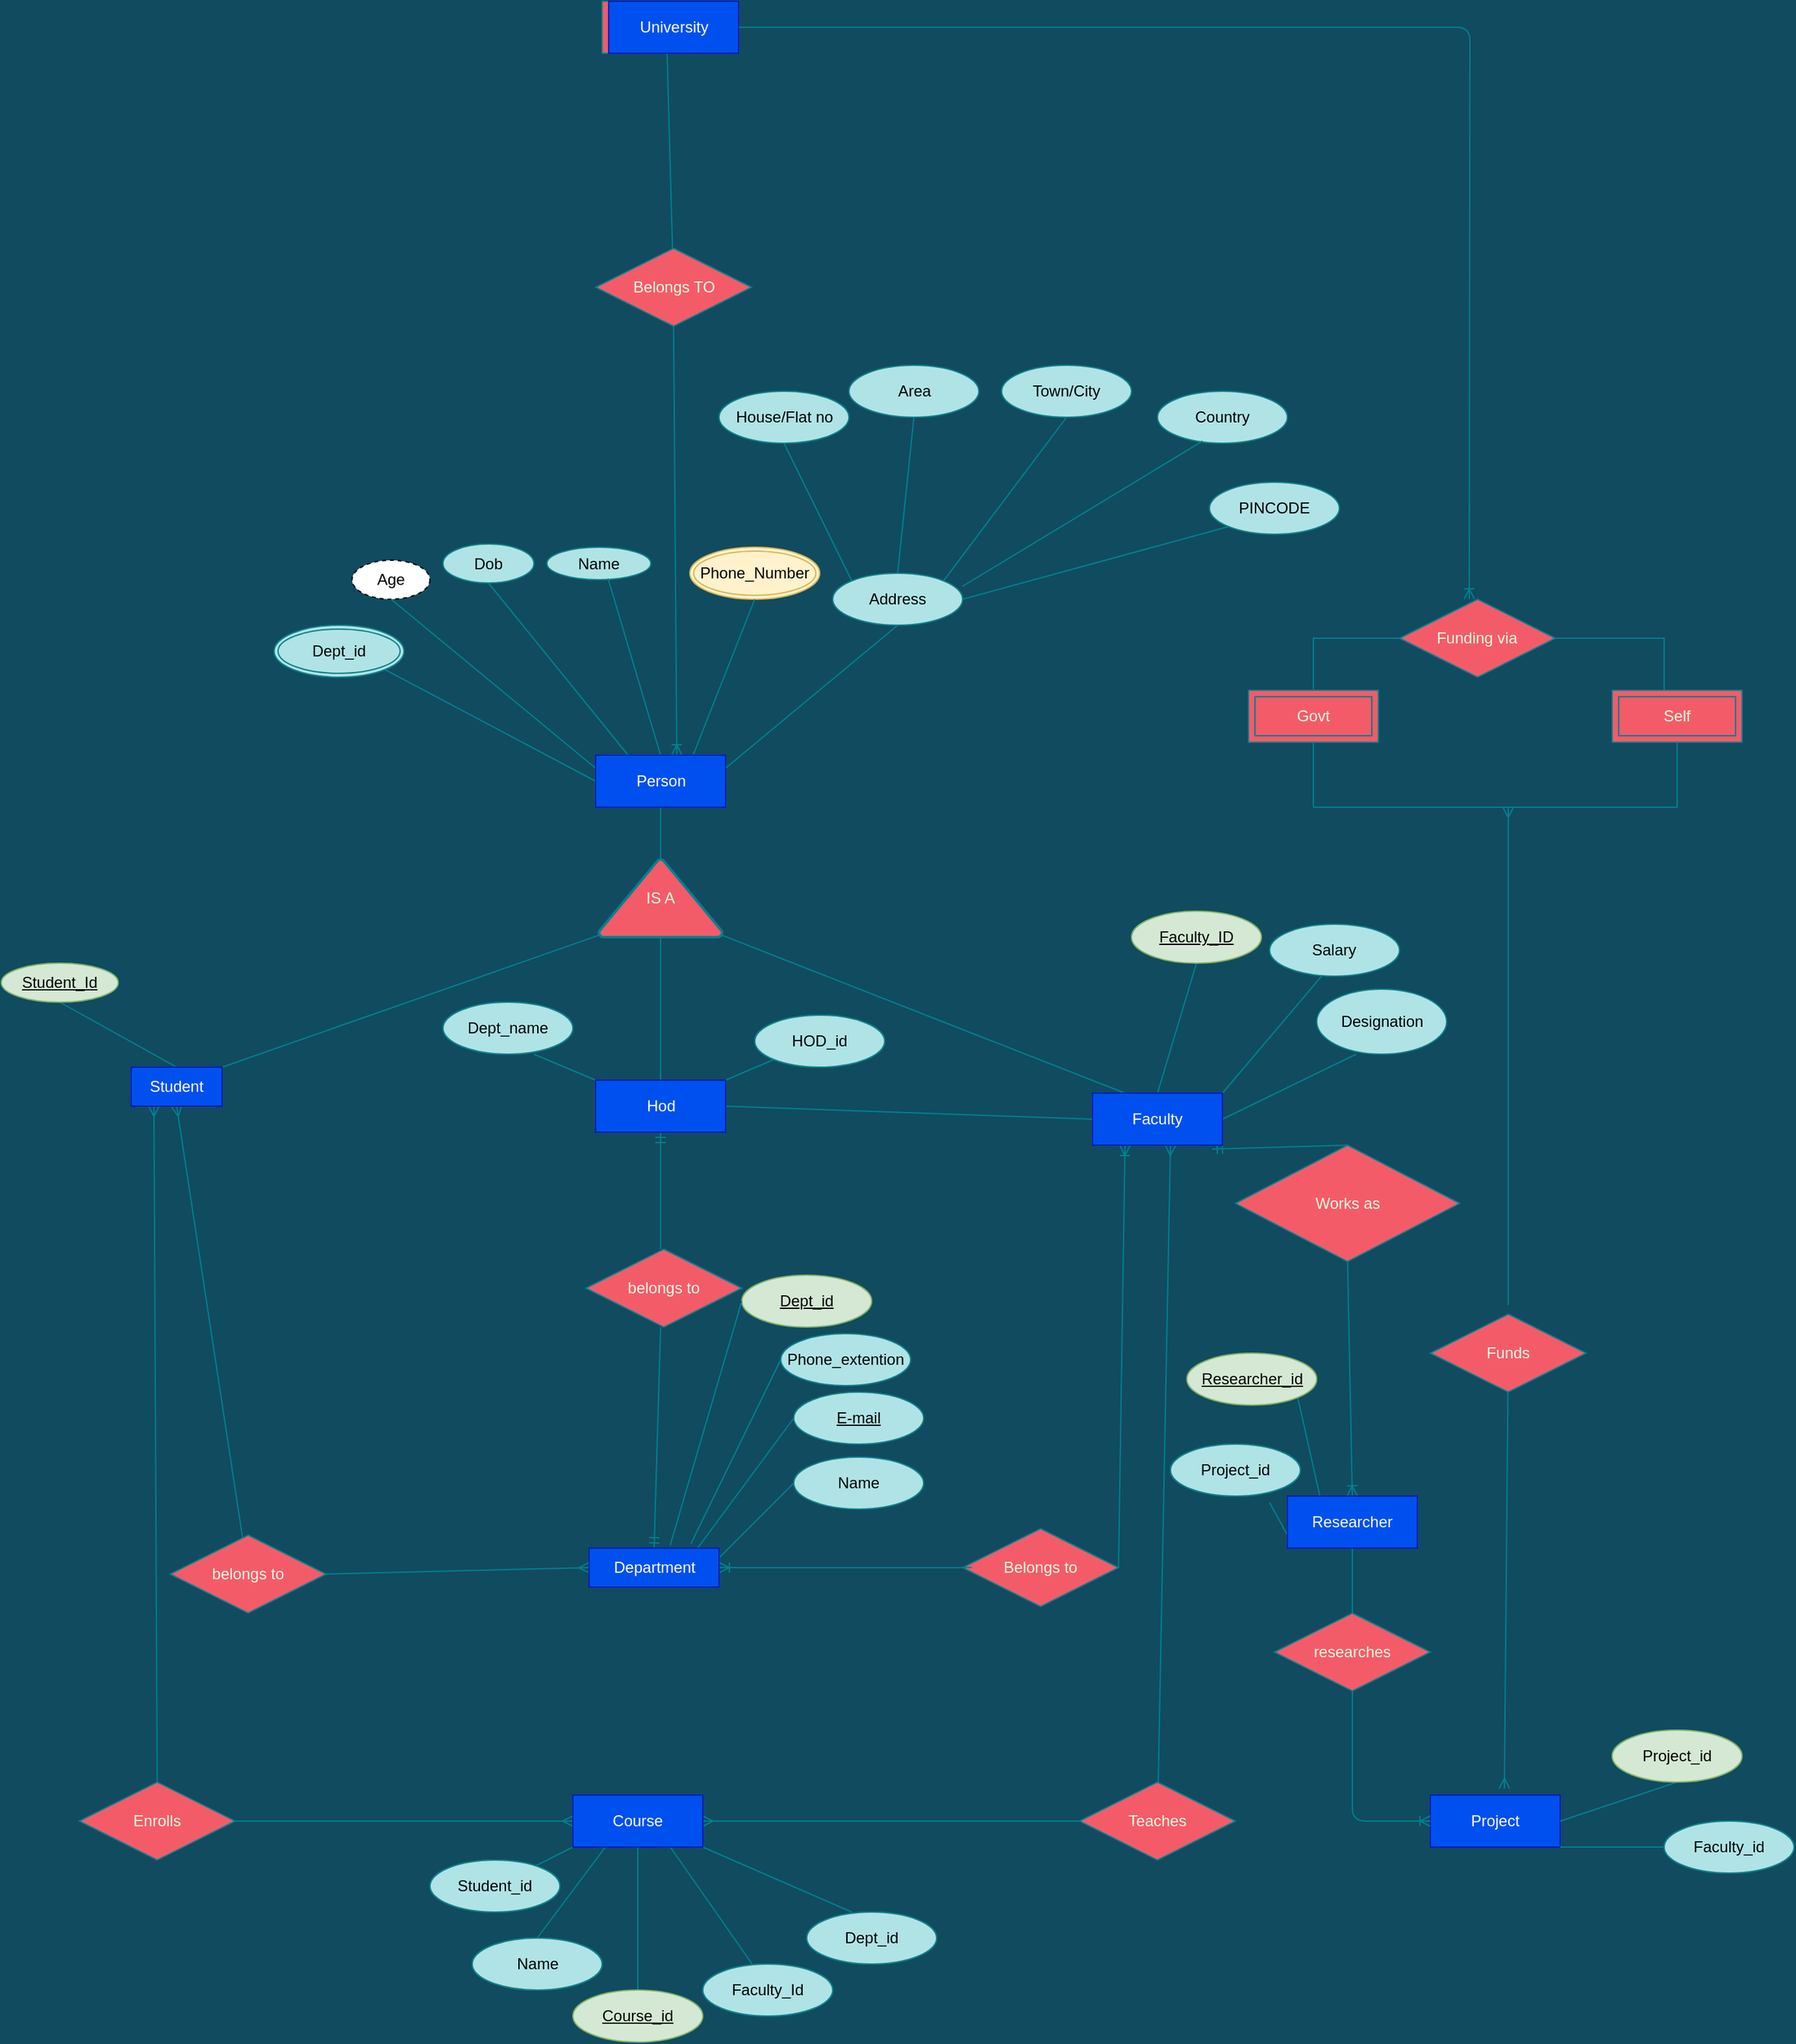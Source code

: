 <mxfile version="14.7.4" type="github">
  <diagram id="n1AsMM7LYAOZZ_o2ZsNr" name="Page-1">
    <mxGraphModel dx="2475" dy="2035" grid="1" gridSize="10" guides="1" tooltips="1" connect="1" arrows="1" fold="1" page="1" pageScale="1" pageWidth="850" pageHeight="1100" background="#114B5F" math="0" shadow="0">
      <root>
        <mxCell id="0" />
        <mxCell id="1" parent="0" />
        <mxCell id="XVhgLxHKAAm95sH4rUj--2" value="Department" style="whiteSpace=wrap;html=1;align=center;fillColor=#F45B69;strokeColor=#028090;fontColor=#E4FDE1;" parent="1" vertex="1">
          <mxGeometry x="82.5" y="800" width="100" height="30" as="geometry" />
        </mxCell>
        <mxCell id="XVhgLxHKAAm95sH4rUj--5" value="Phone_extention" style="ellipse;whiteSpace=wrap;html=1;align=center;fillColor=#b0e3e6;strokeColor=#0e8088;" parent="1" vertex="1">
          <mxGeometry x="230" y="635" width="100" height="40" as="geometry" />
        </mxCell>
        <mxCell id="XVhgLxHKAAm95sH4rUj--6" value="E-mail" style="ellipse;whiteSpace=wrap;html=1;align=center;fontStyle=4;fillColor=#b0e3e6;strokeColor=#0e8088;" parent="1" vertex="1">
          <mxGeometry x="240" y="680" width="100" height="40" as="geometry" />
        </mxCell>
        <mxCell id="XVhgLxHKAAm95sH4rUj--7" value="Dept_id" style="ellipse;whiteSpace=wrap;html=1;align=center;fontStyle=4;fillColor=#d5e8d4;strokeColor=#82b366;" parent="1" vertex="1">
          <mxGeometry x="200" y="590" width="100" height="40" as="geometry" />
        </mxCell>
        <mxCell id="XVhgLxHKAAm95sH4rUj--8" value="Name" style="ellipse;whiteSpace=wrap;html=1;align=center;fillColor=#b0e3e6;strokeColor=#0e8088;" parent="1" vertex="1">
          <mxGeometry x="240" y="730" width="100" height="40" as="geometry" />
        </mxCell>
        <mxCell id="XVhgLxHKAAm95sH4rUj--9" value="" style="endArrow=none;html=1;rounded=0;exitX=0;exitY=0.5;exitDx=0;exitDy=0;entryX=0.624;entryY=-0.076;entryDx=0;entryDy=0;entryPerimeter=0;labelBackgroundColor=#114B5F;strokeColor=#028090;fontColor=#E4FDE1;" parent="1" source="XVhgLxHKAAm95sH4rUj--7" target="XVhgLxHKAAm95sH4rUj--2" edge="1">
          <mxGeometry relative="1" as="geometry">
            <mxPoint y="820" as="sourcePoint" />
            <mxPoint x="160" y="820" as="targetPoint" />
          </mxGeometry>
        </mxCell>
        <mxCell id="XVhgLxHKAAm95sH4rUj--10" value="" style="endArrow=none;html=1;rounded=0;exitX=0;exitY=0.5;exitDx=0;exitDy=0;entryX=0.784;entryY=-0.114;entryDx=0;entryDy=0;entryPerimeter=0;labelBackgroundColor=#114B5F;strokeColor=#028090;fontColor=#E4FDE1;" parent="1" source="XVhgLxHKAAm95sH4rUj--5" target="XVhgLxHKAAm95sH4rUj--2" edge="1">
          <mxGeometry relative="1" as="geometry">
            <mxPoint y="820" as="sourcePoint" />
            <mxPoint x="160" y="820" as="targetPoint" />
          </mxGeometry>
        </mxCell>
        <mxCell id="XVhgLxHKAAm95sH4rUj--11" value="" style="endArrow=none;html=1;rounded=0;exitX=0;exitY=0.5;exitDx=0;exitDy=0;entryX=0.835;entryY=0;entryDx=0;entryDy=0;entryPerimeter=0;labelBackgroundColor=#114B5F;strokeColor=#028090;fontColor=#E4FDE1;" parent="1" source="XVhgLxHKAAm95sH4rUj--6" edge="1" target="XVhgLxHKAAm95sH4rUj--2">
          <mxGeometry relative="1" as="geometry">
            <mxPoint y="820" as="sourcePoint" />
            <mxPoint x="170" y="800" as="targetPoint" />
          </mxGeometry>
        </mxCell>
        <mxCell id="XVhgLxHKAAm95sH4rUj--12" value="" style="endArrow=none;html=1;rounded=0;entryX=1;entryY=0.25;entryDx=0;entryDy=0;exitX=0;exitY=0.5;exitDx=0;exitDy=0;labelBackgroundColor=#114B5F;strokeColor=#028090;fontColor=#E4FDE1;" parent="1" source="XVhgLxHKAAm95sH4rUj--8" target="XVhgLxHKAAm95sH4rUj--2" edge="1">
          <mxGeometry relative="1" as="geometry">
            <mxPoint x="240" y="937" as="sourcePoint" />
            <mxPoint x="160" y="820" as="targetPoint" />
          </mxGeometry>
        </mxCell>
        <mxCell id="YzfqNWmgRF7ctj8jLX6g-136" style="edgeStyle=none;rounded=0;orthogonalLoop=1;jettySize=auto;html=1;exitX=0.25;exitY=1;exitDx=0;exitDy=0;labelBackgroundColor=#114B5F;strokeColor=#028090;fontColor=#E4FDE1;" edge="1" parent="1" source="XVhgLxHKAAm95sH4rUj--13">
          <mxGeometry relative="1" as="geometry">
            <mxPoint x="-252" y="460" as="targetPoint" />
          </mxGeometry>
        </mxCell>
        <mxCell id="XVhgLxHKAAm95sH4rUj--13" value="Student" style="whiteSpace=wrap;html=1;align=center;fillColor=#F45B69;strokeColor=#028090;fontColor=#E4FDE1;" parent="1" vertex="1">
          <mxGeometry x="-270" y="430" width="70" height="30" as="geometry" />
        </mxCell>
        <mxCell id="XVhgLxHKAAm95sH4rUj--16" value="Faculty" style="whiteSpace=wrap;html=1;align=center;fillColor=#F45B69;strokeColor=#028090;fontColor=#E4FDE1;" parent="1" vertex="1">
          <mxGeometry x="470" y="450" width="100" height="40" as="geometry" />
        </mxCell>
        <mxCell id="XVhgLxHKAAm95sH4rUj--19" value="Student_Id" style="ellipse;whiteSpace=wrap;html=1;align=center;fontStyle=4;fillColor=#F45B69;strokeColor=#028090;fontColor=#E4FDE1;" parent="1" vertex="1">
          <mxGeometry x="-370" y="350" width="90" height="30" as="geometry" />
        </mxCell>
        <mxCell id="XVhgLxHKAAm95sH4rUj--20" value="" style="endArrow=none;html=1;rounded=0;exitX=0.5;exitY=1;exitDx=0;exitDy=0;entryX=0.5;entryY=0;entryDx=0;entryDy=0;labelBackgroundColor=#114B5F;strokeColor=#028090;fontColor=#E4FDE1;" parent="1" source="XVhgLxHKAAm95sH4rUj--19" target="XVhgLxHKAAm95sH4rUj--13" edge="1">
          <mxGeometry relative="1" as="geometry">
            <mxPoint x="-225" y="390" as="sourcePoint" />
            <mxPoint x="190" y="470" as="targetPoint" />
          </mxGeometry>
        </mxCell>
        <mxCell id="XVhgLxHKAAm95sH4rUj--24" value="Dob" style="ellipse;whiteSpace=wrap;html=1;align=center;fillColor=#b0e3e6;strokeColor=#0e8088;" parent="1" vertex="1">
          <mxGeometry x="-30" y="27.5" width="70" height="30" as="geometry" />
        </mxCell>
        <mxCell id="XVhgLxHKAAm95sH4rUj--26" value="Age" style="ellipse;whiteSpace=wrap;html=1;align=center;dashed=1;" parent="1" vertex="1">
          <mxGeometry x="-100" y="40" width="60" height="30" as="geometry" />
        </mxCell>
        <mxCell id="XVhgLxHKAAm95sH4rUj--30" value="Phone_Number" style="ellipse;shape=doubleEllipse;margin=3;whiteSpace=wrap;html=1;align=center;fillColor=#fff2cc;strokeColor=#d6b656;" parent="1" vertex="1">
          <mxGeometry x="160" y="30" width="100" height="40" as="geometry" />
        </mxCell>
        <mxCell id="XVhgLxHKAAm95sH4rUj--31" value="" style="endArrow=none;html=1;rounded=0;exitX=0.5;exitY=1;exitDx=0;exitDy=0;entryX=0.75;entryY=0;entryDx=0;entryDy=0;labelBackgroundColor=#114B5F;strokeColor=#028090;fontColor=#E4FDE1;" parent="1" source="XVhgLxHKAAm95sH4rUj--30" target="YzfqNWmgRF7ctj8jLX6g-15" edge="1">
          <mxGeometry relative="1" as="geometry">
            <mxPoint x="70" y="220" as="sourcePoint" />
            <mxPoint x="170" y="170" as="targetPoint" />
          </mxGeometry>
        </mxCell>
        <mxCell id="YzfqNWmgRF7ctj8jLX6g-3" value="IS A" style="strokeWidth=2;html=1;shape=mxgraph.flowchart.extract_or_measurement;whiteSpace=wrap;fillColor=#F45B69;strokeColor=#028090;fontColor=#E4FDE1;" vertex="1" parent="1">
          <mxGeometry x="90" y="270" width="95" height="60" as="geometry" />
        </mxCell>
        <mxCell id="YzfqNWmgRF7ctj8jLX6g-4" value="Hod" style="whiteSpace=wrap;html=1;align=center;fillColor=#F45B69;strokeColor=#028090;fontColor=#E4FDE1;" vertex="1" parent="1">
          <mxGeometry x="87.5" y="440" width="100" height="40" as="geometry" />
        </mxCell>
        <mxCell id="YzfqNWmgRF7ctj8jLX6g-5" value="" style="endArrow=none;html=1;rounded=0;exitX=0;exitY=0.5;exitDx=0;exitDy=0;entryX=1;entryY=0.5;entryDx=0;entryDy=0;labelBackgroundColor=#114B5F;strokeColor=#028090;fontColor=#E4FDE1;" edge="1" parent="1" source="XVhgLxHKAAm95sH4rUj--16" target="YzfqNWmgRF7ctj8jLX6g-4">
          <mxGeometry relative="1" as="geometry">
            <mxPoint x="500" y="500" as="sourcePoint" />
            <mxPoint x="150" y="650" as="targetPoint" />
          </mxGeometry>
        </mxCell>
        <mxCell id="YzfqNWmgRF7ctj8jLX6g-6" value="" style="endArrow=none;html=1;rounded=0;exitX=1;exitY=0;exitDx=0;exitDy=0;entryX=0.01;entryY=0.97;entryDx=0;entryDy=0;entryPerimeter=0;labelBackgroundColor=#114B5F;strokeColor=#028090;fontColor=#E4FDE1;" edge="1" parent="1" source="XVhgLxHKAAm95sH4rUj--13" target="YzfqNWmgRF7ctj8jLX6g-3">
          <mxGeometry relative="1" as="geometry">
            <mxPoint x="-10" y="450" as="sourcePoint" />
            <mxPoint x="150" y="450" as="targetPoint" />
          </mxGeometry>
        </mxCell>
        <mxCell id="YzfqNWmgRF7ctj8jLX6g-7" value="" style="endArrow=none;html=1;rounded=0;exitX=0.99;exitY=0.97;exitDx=0;exitDy=0;exitPerimeter=0;entryX=0.25;entryY=0;entryDx=0;entryDy=0;labelBackgroundColor=#114B5F;strokeColor=#028090;fontColor=#E4FDE1;" edge="1" parent="1" source="YzfqNWmgRF7ctj8jLX6g-3" target="XVhgLxHKAAm95sH4rUj--16">
          <mxGeometry relative="1" as="geometry">
            <mxPoint x="-10" y="410" as="sourcePoint" />
            <mxPoint x="510" y="438" as="targetPoint" />
          </mxGeometry>
        </mxCell>
        <mxCell id="YzfqNWmgRF7ctj8jLX6g-8" value="Name" style="ellipse;whiteSpace=wrap;html=1;align=center;fillColor=#b0e3e6;strokeColor=#0e8088;" vertex="1" parent="1">
          <mxGeometry x="50" y="30" width="80" height="25" as="geometry" />
        </mxCell>
        <mxCell id="YzfqNWmgRF7ctj8jLX6g-9" value="" style="endArrow=none;html=1;rounded=0;exitX=0.588;exitY=0.96;exitDx=0;exitDy=0;exitPerimeter=0;entryX=0.5;entryY=0;entryDx=0;entryDy=0;labelBackgroundColor=#114B5F;strokeColor=#028090;fontColor=#E4FDE1;" edge="1" parent="1" source="YzfqNWmgRF7ctj8jLX6g-8" target="YzfqNWmgRF7ctj8jLX6g-15">
          <mxGeometry relative="1" as="geometry">
            <mxPoint x="-10" y="410" as="sourcePoint" />
            <mxPoint x="130" y="180" as="targetPoint" />
          </mxGeometry>
        </mxCell>
        <mxCell id="YzfqNWmgRF7ctj8jLX6g-10" value="" style="endArrow=none;html=1;rounded=0;exitX=0.5;exitY=1;exitDx=0;exitDy=0;entryX=0.25;entryY=0;entryDx=0;entryDy=0;labelBackgroundColor=#114B5F;strokeColor=#028090;fontColor=#E4FDE1;" edge="1" parent="1" source="XVhgLxHKAAm95sH4rUj--24" target="YzfqNWmgRF7ctj8jLX6g-15">
          <mxGeometry relative="1" as="geometry">
            <mxPoint x="-10" y="410" as="sourcePoint" />
            <mxPoint x="100" y="180" as="targetPoint" />
          </mxGeometry>
        </mxCell>
        <mxCell id="YzfqNWmgRF7ctj8jLX6g-11" value="" style="endArrow=none;html=1;rounded=0;exitX=0.5;exitY=1;exitDx=0;exitDy=0;entryX=0;entryY=0.25;entryDx=0;entryDy=0;labelBackgroundColor=#114B5F;strokeColor=#028090;fontColor=#E4FDE1;" edge="1" parent="1" source="XVhgLxHKAAm95sH4rUj--26" target="YzfqNWmgRF7ctj8jLX6g-15">
          <mxGeometry relative="1" as="geometry">
            <mxPoint x="-10" y="410" as="sourcePoint" />
            <mxPoint x="80" y="200" as="targetPoint" />
          </mxGeometry>
        </mxCell>
        <mxCell id="YzfqNWmgRF7ctj8jLX6g-13" value="Address" style="ellipse;whiteSpace=wrap;html=1;align=center;fillColor=#b0e3e6;strokeColor=#0e8088;" vertex="1" parent="1">
          <mxGeometry x="270" y="50" width="100" height="40" as="geometry" />
        </mxCell>
        <mxCell id="YzfqNWmgRF7ctj8jLX6g-14" value="" style="endArrow=none;html=1;rounded=0;entryX=0.5;entryY=1;entryDx=0;entryDy=0;exitX=1;exitY=0.25;exitDx=0;exitDy=0;labelBackgroundColor=#114B5F;strokeColor=#028090;fontColor=#E4FDE1;" edge="1" parent="1" source="YzfqNWmgRF7ctj8jLX6g-15" target="YzfqNWmgRF7ctj8jLX6g-13">
          <mxGeometry relative="1" as="geometry">
            <mxPoint x="230" y="190" as="sourcePoint" />
            <mxPoint x="150" y="380" as="targetPoint" />
          </mxGeometry>
        </mxCell>
        <mxCell id="YzfqNWmgRF7ctj8jLX6g-15" value="Person" style="whiteSpace=wrap;html=1;align=center;fillColor=#F45B69;strokeColor=#028090;fontColor=#E4FDE1;" vertex="1" parent="1">
          <mxGeometry x="87.5" y="190" width="100" height="40" as="geometry" />
        </mxCell>
        <mxCell id="YzfqNWmgRF7ctj8jLX6g-16" value="" style="endArrow=none;html=1;rounded=0;entryX=0.5;entryY=0;entryDx=0;entryDy=0;entryPerimeter=0;labelBackgroundColor=#114B5F;strokeColor=#028090;fontColor=#E4FDE1;" edge="1" parent="1" source="YzfqNWmgRF7ctj8jLX6g-15" target="YzfqNWmgRF7ctj8jLX6g-3">
          <mxGeometry relative="1" as="geometry">
            <mxPoint x="-10" y="480" as="sourcePoint" />
            <mxPoint x="150" y="480" as="targetPoint" />
          </mxGeometry>
        </mxCell>
        <mxCell id="YzfqNWmgRF7ctj8jLX6g-17" value="House/Flat no" style="ellipse;whiteSpace=wrap;html=1;align=center;fillColor=#b0e3e6;strokeColor=#0e8088;" vertex="1" parent="1">
          <mxGeometry x="182.5" y="-90" width="100" height="40" as="geometry" />
        </mxCell>
        <mxCell id="YzfqNWmgRF7ctj8jLX6g-18" value="Area" style="ellipse;whiteSpace=wrap;html=1;align=center;fillColor=#b0e3e6;strokeColor=#0e8088;" vertex="1" parent="1">
          <mxGeometry x="282.5" y="-110" width="100" height="40" as="geometry" />
        </mxCell>
        <mxCell id="YzfqNWmgRF7ctj8jLX6g-19" value="Town/City" style="ellipse;whiteSpace=wrap;html=1;align=center;fillColor=#b0e3e6;strokeColor=#0e8088;" vertex="1" parent="1">
          <mxGeometry x="400" y="-110" width="100" height="40" as="geometry" />
        </mxCell>
        <mxCell id="YzfqNWmgRF7ctj8jLX6g-20" value="Country" style="ellipse;whiteSpace=wrap;html=1;align=center;fillColor=#b0e3e6;strokeColor=#0e8088;" vertex="1" parent="1">
          <mxGeometry x="520" y="-90" width="100" height="40" as="geometry" />
        </mxCell>
        <mxCell id="YzfqNWmgRF7ctj8jLX6g-23" value="" style="endArrow=none;html=1;rounded=0;entryX=0;entryY=0;entryDx=0;entryDy=0;exitX=0.5;exitY=1;exitDx=0;exitDy=0;labelBackgroundColor=#114B5F;strokeColor=#028090;fontColor=#E4FDE1;" edge="1" parent="1" source="YzfqNWmgRF7ctj8jLX6g-17" target="YzfqNWmgRF7ctj8jLX6g-13">
          <mxGeometry relative="1" as="geometry">
            <mxPoint x="240" y="-40" as="sourcePoint" />
            <mxPoint x="350" y="-40" as="targetPoint" />
          </mxGeometry>
        </mxCell>
        <mxCell id="YzfqNWmgRF7ctj8jLX6g-24" value="" style="endArrow=none;html=1;rounded=0;exitX=0.5;exitY=1;exitDx=0;exitDy=0;entryX=0.5;entryY=0;entryDx=0;entryDy=0;labelBackgroundColor=#114B5F;strokeColor=#028090;fontColor=#E4FDE1;" edge="1" parent="1" source="YzfqNWmgRF7ctj8jLX6g-18" target="YzfqNWmgRF7ctj8jLX6g-13">
          <mxGeometry relative="1" as="geometry">
            <mxPoint x="310" y="-30" as="sourcePoint" />
            <mxPoint x="470" y="-30" as="targetPoint" />
          </mxGeometry>
        </mxCell>
        <mxCell id="YzfqNWmgRF7ctj8jLX6g-25" value="" style="endArrow=none;html=1;rounded=0;exitX=0.5;exitY=1;exitDx=0;exitDy=0;entryX=1;entryY=0;entryDx=0;entryDy=0;labelBackgroundColor=#114B5F;strokeColor=#028090;fontColor=#E4FDE1;" edge="1" parent="1" source="YzfqNWmgRF7ctj8jLX6g-19" target="YzfqNWmgRF7ctj8jLX6g-13">
          <mxGeometry relative="1" as="geometry">
            <mxPoint x="370" y="-30" as="sourcePoint" />
            <mxPoint x="530" y="-30" as="targetPoint" />
            <Array as="points" />
          </mxGeometry>
        </mxCell>
        <mxCell id="YzfqNWmgRF7ctj8jLX6g-27" value="" style="endArrow=none;html=1;rounded=0;entryX=0.347;entryY=0.958;entryDx=0;entryDy=0;entryPerimeter=0;exitX=1;exitY=0.25;exitDx=0;exitDy=0;exitPerimeter=0;labelBackgroundColor=#114B5F;strokeColor=#028090;fontColor=#E4FDE1;" edge="1" parent="1" source="YzfqNWmgRF7ctj8jLX6g-13" target="YzfqNWmgRF7ctj8jLX6g-20">
          <mxGeometry relative="1" as="geometry">
            <mxPoint x="420" y="10" as="sourcePoint" />
            <mxPoint x="580" y="10" as="targetPoint" />
          </mxGeometry>
        </mxCell>
        <mxCell id="YzfqNWmgRF7ctj8jLX6g-28" value="PINCODE" style="ellipse;whiteSpace=wrap;html=1;align=center;fillColor=#b0e3e6;strokeColor=#0e8088;" vertex="1" parent="1">
          <mxGeometry x="560" y="-20" width="100" height="40" as="geometry" />
        </mxCell>
        <mxCell id="YzfqNWmgRF7ctj8jLX6g-29" value="" style="endArrow=none;html=1;rounded=0;entryX=0;entryY=1;entryDx=0;entryDy=0;exitX=1;exitY=0.5;exitDx=0;exitDy=0;labelBackgroundColor=#114B5F;strokeColor=#028090;fontColor=#E4FDE1;" edge="1" parent="1" source="YzfqNWmgRF7ctj8jLX6g-13" target="YzfqNWmgRF7ctj8jLX6g-28">
          <mxGeometry relative="1" as="geometry">
            <mxPoint x="370" y="57.5" as="sourcePoint" />
            <mxPoint x="530" y="57.5" as="targetPoint" />
          </mxGeometry>
        </mxCell>
        <mxCell id="YzfqNWmgRF7ctj8jLX6g-32" value="" style="endArrow=none;html=1;rounded=0;exitX=1;exitY=1;exitDx=0;exitDy=0;entryX=0;entryY=0.5;entryDx=0;entryDy=0;labelBackgroundColor=#114B5F;strokeColor=#028090;fontColor=#E4FDE1;" edge="1" parent="1" source="YzfqNWmgRF7ctj8jLX6g-40" target="YzfqNWmgRF7ctj8jLX6g-15">
          <mxGeometry relative="1" as="geometry">
            <mxPoint x="-94.854" y="114.226" as="sourcePoint" />
            <mxPoint x="220" y="520" as="targetPoint" />
          </mxGeometry>
        </mxCell>
        <mxCell id="YzfqNWmgRF7ctj8jLX6g-33" value="HOD_id" style="ellipse;whiteSpace=wrap;html=1;align=center;fillColor=#F45B69;strokeColor=#028090;fontColor=#E4FDE1;" vertex="1" parent="1">
          <mxGeometry x="210" y="390" width="100" height="40" as="geometry" />
        </mxCell>
        <mxCell id="YzfqNWmgRF7ctj8jLX6g-34" value="" style="endArrow=none;html=1;rounded=0;exitX=1;exitY=0;exitDx=0;exitDy=0;entryX=0;entryY=1;entryDx=0;entryDy=0;labelBackgroundColor=#114B5F;strokeColor=#028090;fontColor=#E4FDE1;" edge="1" parent="1" source="YzfqNWmgRF7ctj8jLX6g-4" target="YzfqNWmgRF7ctj8jLX6g-33">
          <mxGeometry relative="1" as="geometry">
            <mxPoint x="60" y="760" as="sourcePoint" />
            <mxPoint x="220" y="760" as="targetPoint" />
          </mxGeometry>
        </mxCell>
        <mxCell id="YzfqNWmgRF7ctj8jLX6g-39" value="" style="endArrow=none;html=1;rounded=0;exitX=0.5;exitY=1;exitDx=0;exitDy=0;exitPerimeter=0;entryX=0.5;entryY=0;entryDx=0;entryDy=0;labelBackgroundColor=#114B5F;strokeColor=#028090;fontColor=#E4FDE1;" edge="1" parent="1" source="YzfqNWmgRF7ctj8jLX6g-3" target="YzfqNWmgRF7ctj8jLX6g-4">
          <mxGeometry relative="1" as="geometry">
            <mxPoint x="55" y="400" as="sourcePoint" />
            <mxPoint x="215" y="400" as="targetPoint" />
          </mxGeometry>
        </mxCell>
        <mxCell id="YzfqNWmgRF7ctj8jLX6g-40" value="Dept_id" style="ellipse;shape=doubleEllipse;margin=3;whiteSpace=wrap;html=1;align=center;fillColor=#b0e3e6;strokeColor=#0e8088;" vertex="1" parent="1">
          <mxGeometry x="-160" y="90" width="100" height="40" as="geometry" />
        </mxCell>
        <mxCell id="YzfqNWmgRF7ctj8jLX6g-41" value="Dept_name" style="ellipse;whiteSpace=wrap;html=1;align=center;fillColor=#F45B69;strokeColor=#028090;fontColor=#E4FDE1;" vertex="1" parent="1">
          <mxGeometry x="-30" y="380" width="100" height="40" as="geometry" />
        </mxCell>
        <mxCell id="YzfqNWmgRF7ctj8jLX6g-44" value="" style="endArrow=none;html=1;rounded=0;entryX=0;entryY=0;entryDx=0;entryDy=0;labelBackgroundColor=#114B5F;strokeColor=#028090;fontColor=#E4FDE1;" edge="1" parent="1" target="YzfqNWmgRF7ctj8jLX6g-4">
          <mxGeometry relative="1" as="geometry">
            <mxPoint x="40" y="420" as="sourcePoint" />
            <mxPoint x="200" y="400" as="targetPoint" />
          </mxGeometry>
        </mxCell>
        <mxCell id="YzfqNWmgRF7ctj8jLX6g-48" value="University" style="whiteSpace=wrap;html=1;align=center;fillColor=#F45B69;strokeColor=#028090;fontColor=#E4FDE1;" vertex="1" parent="1">
          <mxGeometry x="92.5" y="-390" width="100" height="40" as="geometry" />
        </mxCell>
        <mxCell id="YzfqNWmgRF7ctj8jLX6g-53" value="Researcher" style="whiteSpace=wrap;html=1;align=center;fillColor=#F45B69;strokeColor=#028090;fontColor=#E4FDE1;" vertex="1" parent="1">
          <mxGeometry x="620" y="760" width="100" height="40" as="geometry" />
        </mxCell>
        <mxCell id="YzfqNWmgRF7ctj8jLX6g-59" value="Funding via" style="shape=rhombus;perimeter=rhombusPerimeter;whiteSpace=wrap;html=1;align=center;fillColor=#F45B69;strokeColor=#028090;fontColor=#E4FDE1;" vertex="1" parent="1">
          <mxGeometry x="706.3" y="70" width="120" height="60" as="geometry" />
        </mxCell>
        <mxCell id="YzfqNWmgRF7ctj8jLX6g-62" value="" style="endArrow=none;html=1;rounded=0;entryX=0;entryY=0.5;entryDx=0;entryDy=0;labelBackgroundColor=#114B5F;strokeColor=#028090;fontColor=#E4FDE1;" edge="1" parent="1" target="YzfqNWmgRF7ctj8jLX6g-59">
          <mxGeometry relative="1" as="geometry">
            <mxPoint x="640" y="140" as="sourcePoint" />
            <mxPoint x="670" y="99.17" as="targetPoint" />
            <Array as="points">
              <mxPoint x="640" y="100" />
            </Array>
          </mxGeometry>
        </mxCell>
        <mxCell id="YzfqNWmgRF7ctj8jLX6g-63" value="Govt" style="shape=ext;margin=3;double=1;whiteSpace=wrap;html=1;align=center;fillColor=#F45B69;strokeColor=#028090;fontColor=#E4FDE1;" vertex="1" parent="1">
          <mxGeometry x="590" y="140" width="100" height="40" as="geometry" />
        </mxCell>
        <mxCell id="YzfqNWmgRF7ctj8jLX6g-64" value="" style="endArrow=none;html=1;rounded=0;exitX=1;exitY=0.5;exitDx=0;exitDy=0;labelBackgroundColor=#114B5F;strokeColor=#028090;fontColor=#E4FDE1;" edge="1" parent="1" source="YzfqNWmgRF7ctj8jLX6g-59">
          <mxGeometry relative="1" as="geometry">
            <mxPoint x="830" y="99.17" as="sourcePoint" />
            <mxPoint x="910" y="140" as="targetPoint" />
            <Array as="points">
              <mxPoint x="910" y="100" />
            </Array>
          </mxGeometry>
        </mxCell>
        <mxCell id="YzfqNWmgRF7ctj8jLX6g-65" value="Self" style="shape=ext;margin=3;double=1;whiteSpace=wrap;html=1;align=center;fillColor=#F45B69;strokeColor=#028090;fontColor=#E4FDE1;" vertex="1" parent="1">
          <mxGeometry x="870" y="140" width="100" height="40" as="geometry" />
        </mxCell>
        <mxCell id="YzfqNWmgRF7ctj8jLX6g-67" value="" style="endArrow=none;html=1;rounded=0;exitX=0.5;exitY=1;exitDx=0;exitDy=0;labelBackgroundColor=#114B5F;strokeColor=#028090;fontColor=#E4FDE1;" edge="1" parent="1" source="YzfqNWmgRF7ctj8jLX6g-63">
          <mxGeometry relative="1" as="geometry">
            <mxPoint x="640" y="160" as="sourcePoint" />
            <mxPoint x="640" y="230" as="targetPoint" />
          </mxGeometry>
        </mxCell>
        <mxCell id="YzfqNWmgRF7ctj8jLX6g-68" value="" style="endArrow=none;html=1;rounded=0;entryX=0.5;entryY=1;entryDx=0;entryDy=0;labelBackgroundColor=#114B5F;strokeColor=#028090;fontColor=#E4FDE1;" edge="1" parent="1" target="YzfqNWmgRF7ctj8jLX6g-65">
          <mxGeometry relative="1" as="geometry">
            <mxPoint x="920" y="230" as="sourcePoint" />
            <mxPoint x="800" y="160" as="targetPoint" />
          </mxGeometry>
        </mxCell>
        <mxCell id="YzfqNWmgRF7ctj8jLX6g-69" value="" style="endArrow=none;html=1;rounded=0;labelBackgroundColor=#114B5F;strokeColor=#028090;fontColor=#E4FDE1;" edge="1" parent="1">
          <mxGeometry relative="1" as="geometry">
            <mxPoint x="640" y="230" as="sourcePoint" />
            <mxPoint x="920" y="230" as="targetPoint" />
          </mxGeometry>
        </mxCell>
        <mxCell id="YzfqNWmgRF7ctj8jLX6g-77" value="Project_id" style="ellipse;whiteSpace=wrap;html=1;align=center;fillColor=#F45B69;strokeColor=#028090;fontColor=#E4FDE1;" vertex="1" parent="1">
          <mxGeometry x="530" y="720" width="100" height="40" as="geometry" />
        </mxCell>
        <mxCell id="YzfqNWmgRF7ctj8jLX6g-78" value="" style="endArrow=none;html=1;rounded=0;entryX=0;entryY=0.75;entryDx=0;entryDy=0;exitX=0.763;exitY=1.125;exitDx=0;exitDy=0;exitPerimeter=0;labelBackgroundColor=#114B5F;strokeColor=#028090;fontColor=#E4FDE1;" edge="1" parent="1" source="YzfqNWmgRF7ctj8jLX6g-77" target="YzfqNWmgRF7ctj8jLX6g-53">
          <mxGeometry relative="1" as="geometry">
            <mxPoint x="450" y="860" as="sourcePoint" />
            <mxPoint x="610" y="860" as="targetPoint" />
            <Array as="points" />
          </mxGeometry>
        </mxCell>
        <mxCell id="YzfqNWmgRF7ctj8jLX6g-79" value="" style="endArrow=none;html=1;rounded=0;exitX=1;exitY=1;exitDx=0;exitDy=0;entryX=0.25;entryY=0;entryDx=0;entryDy=0;labelBackgroundColor=#114B5F;strokeColor=#028090;fontColor=#E4FDE1;" edge="1" parent="1" source="YzfqNWmgRF7ctj8jLX6g-169" target="YzfqNWmgRF7ctj8jLX6g-53">
          <mxGeometry relative="1" as="geometry">
            <mxPoint x="635.146" y="694.226" as="sourcePoint" />
            <mxPoint x="800" y="500" as="targetPoint" />
          </mxGeometry>
        </mxCell>
        <mxCell id="YzfqNWmgRF7ctj8jLX6g-80" value="Project" style="whiteSpace=wrap;html=1;align=center;fillColor=#0050ef;strokeColor=#001DBC;fontColor=#ffffff;" vertex="1" parent="1">
          <mxGeometry x="730" y="990" width="100" height="40" as="geometry" />
        </mxCell>
        <mxCell id="YzfqNWmgRF7ctj8jLX6g-85" value="Project_id" style="ellipse;whiteSpace=wrap;html=1;align=center;fillColor=#F45B69;strokeColor=#028090;fontColor=#E4FDE1;" vertex="1" parent="1">
          <mxGeometry x="870" y="940" width="100" height="40" as="geometry" />
        </mxCell>
        <mxCell id="YzfqNWmgRF7ctj8jLX6g-86" value="" style="endArrow=none;html=1;rounded=0;exitX=1;exitY=0.5;exitDx=0;exitDy=0;entryX=0.5;entryY=1;entryDx=0;entryDy=0;labelBackgroundColor=#114B5F;strokeColor=#028090;fontColor=#E4FDE1;" edge="1" parent="1" source="YzfqNWmgRF7ctj8jLX6g-80" target="YzfqNWmgRF7ctj8jLX6g-85">
          <mxGeometry relative="1" as="geometry">
            <mxPoint x="850" y="1009.17" as="sourcePoint" />
            <mxPoint x="1010" y="1009.17" as="targetPoint" />
          </mxGeometry>
        </mxCell>
        <mxCell id="YzfqNWmgRF7ctj8jLX6g-87" value="Faculty_id" style="ellipse;whiteSpace=wrap;html=1;align=center;fillColor=#F45B69;strokeColor=#028090;fontColor=#E4FDE1;" vertex="1" parent="1">
          <mxGeometry x="910" y="1010" width="100" height="40" as="geometry" />
        </mxCell>
        <mxCell id="YzfqNWmgRF7ctj8jLX6g-88" value="" style="endArrow=none;html=1;rounded=0;entryX=0;entryY=0.5;entryDx=0;entryDy=0;exitX=1;exitY=1;exitDx=0;exitDy=0;labelBackgroundColor=#114B5F;strokeColor=#028090;fontColor=#E4FDE1;" edge="1" parent="1" source="YzfqNWmgRF7ctj8jLX6g-80" target="YzfqNWmgRF7ctj8jLX6g-87">
          <mxGeometry relative="1" as="geometry">
            <mxPoint x="720" y="1060" as="sourcePoint" />
            <mxPoint x="880" y="1060" as="targetPoint" />
          </mxGeometry>
        </mxCell>
        <mxCell id="YzfqNWmgRF7ctj8jLX6g-90" value="" style="endArrow=none;html=1;rounded=0;exitX=0.5;exitY=1;exitDx=0;exitDy=0;entryX=0.5;entryY=0;entryDx=0;entryDy=0;labelBackgroundColor=#114B5F;strokeColor=#028090;fontColor=#E4FDE1;" edge="1" parent="1" source="YzfqNWmgRF7ctj8jLX6g-111" target="XVhgLxHKAAm95sH4rUj--16">
          <mxGeometry relative="1" as="geometry">
            <mxPoint x="550" y="360" as="sourcePoint" />
            <mxPoint x="690" y="380" as="targetPoint" />
          </mxGeometry>
        </mxCell>
        <mxCell id="YzfqNWmgRF7ctj8jLX6g-91" value="" style="endArrow=none;html=1;rounded=0;exitX=1;exitY=0;exitDx=0;exitDy=0;entryX=0.4;entryY=1;entryDx=0;entryDy=0;entryPerimeter=0;labelBackgroundColor=#114B5F;strokeColor=#028090;fontColor=#E4FDE1;" edge="1" parent="1" source="XVhgLxHKAAm95sH4rUj--16" target="YzfqNWmgRF7ctj8jLX6g-92">
          <mxGeometry relative="1" as="geometry">
            <mxPoint x="640" y="660" as="sourcePoint" />
            <mxPoint x="640" y="360" as="targetPoint" />
          </mxGeometry>
        </mxCell>
        <mxCell id="YzfqNWmgRF7ctj8jLX6g-92" value="Salary" style="ellipse;whiteSpace=wrap;html=1;align=center;fillColor=#b0e3e6;strokeColor=#0e8088;" vertex="1" parent="1">
          <mxGeometry x="606.3" y="320" width="100" height="40" as="geometry" />
        </mxCell>
        <mxCell id="YzfqNWmgRF7ctj8jLX6g-94" value="Designation" style="ellipse;whiteSpace=wrap;html=1;align=center;fillColor=#b0e3e6;strokeColor=#0e8088;" vertex="1" parent="1">
          <mxGeometry x="642.59" y="370" width="100" height="50" as="geometry" />
        </mxCell>
        <mxCell id="YzfqNWmgRF7ctj8jLX6g-95" value="" style="endArrow=none;html=1;rounded=0;exitX=1;exitY=0.5;exitDx=0;exitDy=0;entryX=0.304;entryY=1;entryDx=0;entryDy=0;entryPerimeter=0;labelBackgroundColor=#114B5F;strokeColor=#028090;fontColor=#E4FDE1;" edge="1" parent="1" source="XVhgLxHKAAm95sH4rUj--16" target="YzfqNWmgRF7ctj8jLX6g-94">
          <mxGeometry relative="1" as="geometry">
            <mxPoint x="606.3" y="470" as="sourcePoint" />
            <mxPoint x="766.3" y="470" as="targetPoint" />
          </mxGeometry>
        </mxCell>
        <mxCell id="YzfqNWmgRF7ctj8jLX6g-96" value="Course" style="whiteSpace=wrap;html=1;align=center;fillColor=#F45B69;strokeColor=#028090;fontColor=#E4FDE1;" vertex="1" parent="1">
          <mxGeometry x="70" y="990" width="100" height="40" as="geometry" />
        </mxCell>
        <mxCell id="YzfqNWmgRF7ctj8jLX6g-103" value="" style="endArrow=none;html=1;rounded=0;exitX=0;exitY=1;exitDx=0;exitDy=0;labelBackgroundColor=#114B5F;strokeColor=#028090;fontColor=#E4FDE1;" edge="1" parent="1" source="YzfqNWmgRF7ctj8jLX6g-96" target="YzfqNWmgRF7ctj8jLX6g-104">
          <mxGeometry relative="1" as="geometry">
            <mxPoint x="400" y="1000" as="sourcePoint" />
            <mxPoint x="30" y="1060" as="targetPoint" />
          </mxGeometry>
        </mxCell>
        <mxCell id="YzfqNWmgRF7ctj8jLX6g-104" value="Student_id" style="ellipse;whiteSpace=wrap;html=1;align=center;fillColor=#F45B69;strokeColor=#028090;fontColor=#E4FDE1;" vertex="1" parent="1">
          <mxGeometry x="-40" y="1040" width="100" height="40" as="geometry" />
        </mxCell>
        <mxCell id="YzfqNWmgRF7ctj8jLX6g-106" value="Name" style="ellipse;whiteSpace=wrap;html=1;align=center;fillColor=#F45B69;strokeColor=#028090;fontColor=#E4FDE1;" vertex="1" parent="1">
          <mxGeometry x="-7.5" y="1100" width="100" height="40" as="geometry" />
        </mxCell>
        <mxCell id="YzfqNWmgRF7ctj8jLX6g-107" value="" style="endArrow=none;html=1;rounded=0;exitX=0.5;exitY=0;exitDx=0;exitDy=0;entryX=0.25;entryY=1;entryDx=0;entryDy=0;labelBackgroundColor=#114B5F;strokeColor=#028090;fontColor=#E4FDE1;" edge="1" parent="1" source="YzfqNWmgRF7ctj8jLX6g-106" target="YzfqNWmgRF7ctj8jLX6g-96">
          <mxGeometry relative="1" as="geometry">
            <mxPoint x="400" y="1330" as="sourcePoint" />
            <mxPoint x="560" y="1330" as="targetPoint" />
          </mxGeometry>
        </mxCell>
        <mxCell id="YzfqNWmgRF7ctj8jLX6g-109" value="" style="endArrow=none;html=1;rounded=0;exitX=0.5;exitY=1;exitDx=0;exitDy=0;entryX=0.5;entryY=0;entryDx=0;entryDy=0;labelBackgroundColor=#114B5F;strokeColor=#028090;fontColor=#E4FDE1;" edge="1" parent="1" source="YzfqNWmgRF7ctj8jLX6g-96" target="YzfqNWmgRF7ctj8jLX6g-168">
          <mxGeometry relative="1" as="geometry">
            <mxPoint x="400" y="1000" as="sourcePoint" />
            <mxPoint x="120" y="1140" as="targetPoint" />
          </mxGeometry>
        </mxCell>
        <mxCell id="YzfqNWmgRF7ctj8jLX6g-110" value="Faculty_Id" style="ellipse;whiteSpace=wrap;html=1;align=center;fillColor=#F45B69;strokeColor=#028090;fontColor=#E4FDE1;" vertex="1" parent="1">
          <mxGeometry x="170" y="1120" width="100" height="40" as="geometry" />
        </mxCell>
        <mxCell id="YzfqNWmgRF7ctj8jLX6g-111" value="Faculty_ID" style="ellipse;whiteSpace=wrap;html=1;align=center;fontStyle=4;fillColor=#d5e8d4;strokeColor=#82b366;" vertex="1" parent="1">
          <mxGeometry x="500" y="310" width="100" height="40" as="geometry" />
        </mxCell>
        <mxCell id="YzfqNWmgRF7ctj8jLX6g-112" value="" style="endArrow=none;html=1;rounded=0;exitX=0.75;exitY=1;exitDx=0;exitDy=0;entryX=0.38;entryY=0;entryDx=0;entryDy=0;entryPerimeter=0;labelBackgroundColor=#114B5F;strokeColor=#028090;fontColor=#E4FDE1;" edge="1" parent="1" source="YzfqNWmgRF7ctj8jLX6g-96" target="YzfqNWmgRF7ctj8jLX6g-110">
          <mxGeometry relative="1" as="geometry">
            <mxPoint x="150" y="1059.17" as="sourcePoint" />
            <mxPoint x="310" y="1059.17" as="targetPoint" />
          </mxGeometry>
        </mxCell>
        <mxCell id="YzfqNWmgRF7ctj8jLX6g-113" value="Dept_id" style="ellipse;whiteSpace=wrap;html=1;align=center;fillColor=#F45B69;strokeColor=#028090;fontColor=#E4FDE1;" vertex="1" parent="1">
          <mxGeometry x="250" y="1080" width="100" height="40" as="geometry" />
        </mxCell>
        <mxCell id="YzfqNWmgRF7ctj8jLX6g-114" value="" style="endArrow=none;html=1;rounded=0;exitX=1;exitY=1;exitDx=0;exitDy=0;entryX=0.347;entryY=0;entryDx=0;entryDy=0;entryPerimeter=0;labelBackgroundColor=#114B5F;strokeColor=#028090;fontColor=#E4FDE1;" edge="1" parent="1" source="YzfqNWmgRF7ctj8jLX6g-96" target="YzfqNWmgRF7ctj8jLX6g-113">
          <mxGeometry relative="1" as="geometry">
            <mxPoint x="180" y="1048.33" as="sourcePoint" />
            <mxPoint x="340" y="1048.33" as="targetPoint" />
          </mxGeometry>
        </mxCell>
        <mxCell id="YzfqNWmgRF7ctj8jLX6g-116" value="" style="fontSize=12;html=1;endArrow=ERmandOne;startArrow=none;exitX=0.5;exitY=1;exitDx=0;exitDy=0;entryX=0.5;entryY=0;entryDx=0;entryDy=0;labelBackgroundColor=#114B5F;strokeColor=#028090;fontColor=#E4FDE1;" edge="1" parent="1" target="XVhgLxHKAAm95sH4rUj--2">
          <mxGeometry width="100" height="100" relative="1" as="geometry">
            <mxPoint x="137.5" y="630" as="sourcePoint" />
            <mxPoint x="470" y="550" as="targetPoint" />
          </mxGeometry>
        </mxCell>
        <mxCell id="YzfqNWmgRF7ctj8jLX6g-117" value="" style="fontSize=12;html=1;endArrow=ERmany;startArrow=none;entryX=0.5;entryY=1;entryDx=0;entryDy=0;labelBackgroundColor=#114B5F;strokeColor=#028090;fontColor=#E4FDE1;" edge="1" parent="1" source="XVhgLxHKAAm95sH4rUj--32" target="XVhgLxHKAAm95sH4rUj--13">
          <mxGeometry width="100" height="100" relative="1" as="geometry">
            <mxPoint x="-180" y="810" as="sourcePoint" />
            <mxPoint x="470" y="650" as="targetPoint" />
          </mxGeometry>
        </mxCell>
        <mxCell id="XVhgLxHKAAm95sH4rUj--32" value="belongs to" style="shape=rhombus;perimeter=rhombusPerimeter;whiteSpace=wrap;html=1;align=center;fillColor=#F45B69;strokeColor=#028090;fontColor=#E4FDE1;" parent="1" vertex="1">
          <mxGeometry x="-240" y="790" width="120" height="60" as="geometry" />
        </mxCell>
        <mxCell id="YzfqNWmgRF7ctj8jLX6g-118" value="" style="fontSize=12;html=1;endArrow=none;startArrow=ERmany;entryX=1;entryY=0.5;entryDx=0;entryDy=0;exitX=0;exitY=0.5;exitDx=0;exitDy=0;labelBackgroundColor=#114B5F;strokeColor=#028090;fontColor=#E4FDE1;" edge="1" parent="1" source="XVhgLxHKAAm95sH4rUj--2" target="XVhgLxHKAAm95sH4rUj--32">
          <mxGeometry width="100" height="100" relative="1" as="geometry">
            <mxPoint x="-180" y="810" as="sourcePoint" />
            <mxPoint x="-235" y="460" as="targetPoint" />
          </mxGeometry>
        </mxCell>
        <mxCell id="YzfqNWmgRF7ctj8jLX6g-120" value="" style="fontSize=12;html=1;endArrow=none;startArrow=ERmandOne;exitX=0.5;exitY=1;exitDx=0;exitDy=0;entryX=0.5;entryY=0;entryDx=0;entryDy=0;labelBackgroundColor=#114B5F;strokeColor=#028090;fontColor=#E4FDE1;" edge="1" parent="1" source="YzfqNWmgRF7ctj8jLX6g-4">
          <mxGeometry width="100" height="100" relative="1" as="geometry">
            <mxPoint x="137.5" y="480" as="sourcePoint" />
            <mxPoint x="137.5" y="570" as="targetPoint" />
          </mxGeometry>
        </mxCell>
        <mxCell id="YzfqNWmgRF7ctj8jLX6g-122" value="belongs to" style="shape=rhombus;perimeter=rhombusPerimeter;whiteSpace=wrap;html=1;align=center;fillColor=#F45B69;strokeColor=#028090;fontColor=#E4FDE1;" vertex="1" parent="1">
          <mxGeometry x="80" y="570" width="120" height="60" as="geometry" />
        </mxCell>
        <mxCell id="YzfqNWmgRF7ctj8jLX6g-123" value="" style="fontSize=12;html=1;endArrow=ERmany;startArrow=none;entryX=0.25;entryY=1;entryDx=0;entryDy=0;exitX=0.5;exitY=0;exitDx=0;exitDy=0;labelBackgroundColor=#114B5F;strokeColor=#028090;fontColor=#E4FDE1;" edge="1" parent="1" source="YzfqNWmgRF7ctj8jLX6g-100" target="XVhgLxHKAAm95sH4rUj--13">
          <mxGeometry width="100" height="100" relative="1" as="geometry">
            <mxPoint x="-400" y="820" as="sourcePoint" />
            <mxPoint x="-270" y="500" as="targetPoint" />
            <Array as="points" />
          </mxGeometry>
        </mxCell>
        <mxCell id="YzfqNWmgRF7ctj8jLX6g-124" value="" style="fontSize=12;html=1;endArrow=ERmany;startArrow=none;entryX=0.6;entryY=1;entryDx=0;entryDy=0;entryPerimeter=0;labelBackgroundColor=#114B5F;strokeColor=#028090;fontColor=#E4FDE1;" edge="1" parent="1" source="YzfqNWmgRF7ctj8jLX6g-97" target="XVhgLxHKAAm95sH4rUj--16">
          <mxGeometry width="100" height="100" relative="1" as="geometry">
            <mxPoint x="170" y="1010" as="sourcePoint" />
            <mxPoint x="580" y="520" as="targetPoint" />
            <Array as="points" />
          </mxGeometry>
        </mxCell>
        <mxCell id="YzfqNWmgRF7ctj8jLX6g-97" value="Teaches" style="shape=rhombus;perimeter=rhombusPerimeter;whiteSpace=wrap;html=1;align=center;fillColor=#F45B69;strokeColor=#028090;fontColor=#E4FDE1;" vertex="1" parent="1">
          <mxGeometry x="460" y="980" width="120" height="60" as="geometry" />
        </mxCell>
        <mxCell id="YzfqNWmgRF7ctj8jLX6g-127" value="" style="fontSize=12;html=1;endArrow=none;startArrow=ERmany;entryX=0;entryY=0.5;entryDx=0;entryDy=0;labelBackgroundColor=#114B5F;strokeColor=#028090;fontColor=#E4FDE1;" edge="1" parent="1" target="YzfqNWmgRF7ctj8jLX6g-97">
          <mxGeometry width="100" height="100" relative="1" as="geometry">
            <mxPoint x="170" y="1010" as="sourcePoint" />
            <mxPoint x="560" y="480" as="targetPoint" />
            <Array as="points">
              <mxPoint x="420" y="1010" />
            </Array>
          </mxGeometry>
        </mxCell>
        <mxCell id="YzfqNWmgRF7ctj8jLX6g-100" value="Enrolls" style="shape=rhombus;perimeter=rhombusPerimeter;whiteSpace=wrap;html=1;align=center;fillColor=#F45B69;strokeColor=#028090;fontColor=#E4FDE1;" vertex="1" parent="1">
          <mxGeometry x="-310" y="980" width="120" height="60" as="geometry" />
        </mxCell>
        <mxCell id="YzfqNWmgRF7ctj8jLX6g-128" value="" style="fontSize=12;html=1;endArrow=none;startArrow=ERmany;entryX=1;entryY=0.5;entryDx=0;entryDy=0;exitX=0;exitY=0.5;exitDx=0;exitDy=0;labelBackgroundColor=#114B5F;strokeColor=#028090;fontColor=#E4FDE1;" edge="1" parent="1" source="YzfqNWmgRF7ctj8jLX6g-96" target="YzfqNWmgRF7ctj8jLX6g-100">
          <mxGeometry width="100" height="100" relative="1" as="geometry">
            <mxPoint x="70" y="1020" as="sourcePoint" />
            <mxPoint x="-252.5" y="460" as="targetPoint" />
            <Array as="points" />
          </mxGeometry>
        </mxCell>
        <mxCell id="YzfqNWmgRF7ctj8jLX6g-129" value="" style="fontSize=12;html=1;endArrow=ERoneToMany;startArrow=none;entryX=0.25;entryY=1;entryDx=0;entryDy=0;exitX=1;exitY=0.5;exitDx=0;exitDy=0;labelBackgroundColor=#114B5F;strokeColor=#028090;fontColor=#E4FDE1;" edge="1" parent="1" source="XVhgLxHKAAm95sH4rUj--35" target="XVhgLxHKAAm95sH4rUj--16">
          <mxGeometry width="100" height="100" relative="1" as="geometry">
            <mxPoint x="420" y="810" as="sourcePoint" />
            <mxPoint x="460" y="700" as="targetPoint" />
          </mxGeometry>
        </mxCell>
        <mxCell id="XVhgLxHKAAm95sH4rUj--35" value="Belongs to" style="shape=rhombus;perimeter=rhombusPerimeter;whiteSpace=wrap;html=1;align=center;fillColor=#F45B69;strokeColor=#028090;fontColor=#E4FDE1;" parent="1" vertex="1">
          <mxGeometry x="370" y="785" width="120" height="60" as="geometry" />
        </mxCell>
        <mxCell id="YzfqNWmgRF7ctj8jLX6g-134" value="" style="fontSize=12;html=1;endArrow=none;startArrow=ERoneToMany;entryX=0;entryY=0.5;entryDx=0;entryDy=0;exitX=1;exitY=0.5;exitDx=0;exitDy=0;edgeStyle=orthogonalEdgeStyle;labelBackgroundColor=#114B5F;strokeColor=#028090;fontColor=#E4FDE1;" edge="1" parent="1" source="XVhgLxHKAAm95sH4rUj--2" target="XVhgLxHKAAm95sH4rUj--35">
          <mxGeometry width="100" height="100" relative="1" as="geometry">
            <mxPoint x="182.5" y="815" as="sourcePoint" />
            <mxPoint x="525" y="480" as="targetPoint" />
            <Array as="points">
              <mxPoint x="380" y="815" />
            </Array>
          </mxGeometry>
        </mxCell>
        <mxCell id="YzfqNWmgRF7ctj8jLX6g-135" style="edgeStyle=none;rounded=0;orthogonalLoop=1;jettySize=auto;html=1;exitX=1;exitY=0.5;exitDx=0;exitDy=0;entryX=1;entryY=0.5;entryDx=0;entryDy=0;labelBackgroundColor=#114B5F;strokeColor=#028090;fontColor=#E4FDE1;" edge="1" parent="1" source="XVhgLxHKAAm95sH4rUj--32" target="XVhgLxHKAAm95sH4rUj--32">
          <mxGeometry relative="1" as="geometry" />
        </mxCell>
        <mxCell id="YzfqNWmgRF7ctj8jLX6g-137" value="" style="fontSize=12;html=1;endArrow=ERoneToMany;startArrow=none;exitX=0.5;exitY=1;exitDx=0;exitDy=0;entryX=0.5;entryY=0;entryDx=0;entryDy=0;labelBackgroundColor=#114B5F;strokeColor=#028090;fontColor=#E4FDE1;" edge="1" parent="1" source="YzfqNWmgRF7ctj8jLX6g-46" target="YzfqNWmgRF7ctj8jLX6g-53">
          <mxGeometry width="100" height="100" relative="1" as="geometry">
            <mxPoint x="670" y="705" as="sourcePoint" />
            <mxPoint x="770" y="605" as="targetPoint" />
          </mxGeometry>
        </mxCell>
        <mxCell id="YzfqNWmgRF7ctj8jLX6g-46" value="Works as" style="shape=rhombus;perimeter=rhombusPerimeter;whiteSpace=wrap;html=1;align=center;rotation=0;fillColor=#F45B69;strokeColor=#028090;fontColor=#E4FDE1;" vertex="1" parent="1">
          <mxGeometry x="580.0" y="490" width="172.59" height="89.53" as="geometry" />
        </mxCell>
        <mxCell id="YzfqNWmgRF7ctj8jLX6g-139" value="" style="fontSize=12;html=1;endArrow=none;startArrow=ERmandOne;exitX=0.92;exitY=1.075;exitDx=0;exitDy=0;exitPerimeter=0;entryX=0.5;entryY=0;entryDx=0;entryDy=0;labelBackgroundColor=#114B5F;strokeColor=#028090;fontColor=#E4FDE1;" edge="1" parent="1" source="XVhgLxHKAAm95sH4rUj--16" target="YzfqNWmgRF7ctj8jLX6g-46">
          <mxGeometry width="100" height="100" relative="1" as="geometry">
            <mxPoint x="562" y="493" as="sourcePoint" />
            <mxPoint x="670" y="760" as="targetPoint" />
          </mxGeometry>
        </mxCell>
        <mxCell id="YzfqNWmgRF7ctj8jLX6g-140" value="" style="edgeStyle=orthogonalEdgeStyle;fontSize=12;html=1;endArrow=ERoneToMany;exitX=1;exitY=0.5;exitDx=0;exitDy=0;labelBackgroundColor=#114B5F;strokeColor=#028090;fontColor=#E4FDE1;" edge="1" parent="1" source="YzfqNWmgRF7ctj8jLX6g-48">
          <mxGeometry width="100" height="100" relative="1" as="geometry">
            <mxPoint x="260" y="-50" as="sourcePoint" />
            <mxPoint x="760" y="70" as="targetPoint" />
          </mxGeometry>
        </mxCell>
        <mxCell id="YzfqNWmgRF7ctj8jLX6g-141" value="" style="fontSize=12;html=1;endArrow=ERmany;startArrow=none;labelBackgroundColor=#114B5F;strokeColor=#028090;fontColor=#E4FDE1;" edge="1" parent="1">
          <mxGeometry width="100" height="100" relative="1" as="geometry">
            <mxPoint x="790" y="613" as="sourcePoint" />
            <mxPoint x="790" y="230" as="targetPoint" />
          </mxGeometry>
        </mxCell>
        <mxCell id="YzfqNWmgRF7ctj8jLX6g-72" value="Funds" style="shape=rhombus;perimeter=rhombusPerimeter;whiteSpace=wrap;html=1;align=center;fillColor=#F45B69;strokeColor=#028090;fontColor=#E4FDE1;" vertex="1" parent="1">
          <mxGeometry x="730" y="620" width="120" height="60" as="geometry" />
        </mxCell>
        <mxCell id="YzfqNWmgRF7ctj8jLX6g-142" value="" style="fontSize=12;html=1;endArrow=none;startArrow=ERmany;exitX=0.57;exitY=-0.125;exitDx=0;exitDy=0;exitPerimeter=0;labelBackgroundColor=#114B5F;strokeColor=#028090;fontColor=#E4FDE1;" edge="1" parent="1" source="YzfqNWmgRF7ctj8jLX6g-80" target="YzfqNWmgRF7ctj8jLX6g-72">
          <mxGeometry width="100" height="100" relative="1" as="geometry">
            <mxPoint x="787" y="985" as="sourcePoint" />
            <mxPoint x="800" y="230" as="targetPoint" />
          </mxGeometry>
        </mxCell>
        <mxCell id="YzfqNWmgRF7ctj8jLX6g-143" value="" style="fontSize=12;html=1;endArrow=ERoneToMany;exitX=0.5;exitY=1;exitDx=0;exitDy=0;startArrow=none;labelBackgroundColor=#114B5F;strokeColor=#028090;fontColor=#E4FDE1;" edge="1" parent="1" source="YzfqNWmgRF7ctj8jLX6g-49">
          <mxGeometry width="100" height="100" relative="1" as="geometry">
            <mxPoint x="110" y="-220" as="sourcePoint" />
            <mxPoint x="150" y="190" as="targetPoint" />
          </mxGeometry>
        </mxCell>
        <mxCell id="YzfqNWmgRF7ctj8jLX6g-49" value="Belongs TO" style="shape=rhombus;perimeter=rhombusPerimeter;whiteSpace=wrap;html=1;align=center;fillColor=#F45B69;strokeColor=#028090;fontColor=#E4FDE1;" vertex="1" parent="1">
          <mxGeometry x="87.5" y="-200" width="120" height="60" as="geometry" />
        </mxCell>
        <mxCell id="YzfqNWmgRF7ctj8jLX6g-144" value="" style="fontSize=12;html=1;endArrow=none;exitX=0.5;exitY=1;exitDx=0;exitDy=0;labelBackgroundColor=#114B5F;strokeColor=#028090;fontColor=#E4FDE1;" edge="1" parent="1" source="YzfqNWmgRF7ctj8jLX6g-48" target="YzfqNWmgRF7ctj8jLX6g-49">
          <mxGeometry width="100" height="100" relative="1" as="geometry">
            <mxPoint x="142.5" y="-350" as="sourcePoint" />
            <mxPoint x="150" y="190" as="targetPoint" />
          </mxGeometry>
        </mxCell>
        <mxCell id="YzfqNWmgRF7ctj8jLX6g-145" value="" style="fontSize=12;html=1;endArrow=ERoneToMany;exitX=0.5;exitY=1;exitDx=0;exitDy=0;entryX=0;entryY=0.5;entryDx=0;entryDy=0;startArrow=none;edgeStyle=orthogonalEdgeStyle;labelBackgroundColor=#114B5F;strokeColor=#028090;fontColor=#E4FDE1;" edge="1" parent="1" source="YzfqNWmgRF7ctj8jLX6g-82" target="YzfqNWmgRF7ctj8jLX6g-80">
          <mxGeometry width="100" height="100" relative="1" as="geometry">
            <mxPoint x="260" y="1050" as="sourcePoint" />
            <mxPoint x="360" y="950" as="targetPoint" />
          </mxGeometry>
        </mxCell>
        <mxCell id="YzfqNWmgRF7ctj8jLX6g-82" value="researches" style="shape=rhombus;perimeter=rhombusPerimeter;whiteSpace=wrap;html=1;align=center;fillColor=#F45B69;strokeColor=#028090;fontColor=#E4FDE1;" vertex="1" parent="1">
          <mxGeometry x="610" y="850" width="120" height="60" as="geometry" />
        </mxCell>
        <mxCell id="YzfqNWmgRF7ctj8jLX6g-146" value="" style="fontSize=12;html=1;endArrow=none;exitX=0.5;exitY=1;exitDx=0;exitDy=0;entryX=0.5;entryY=0;entryDx=0;entryDy=0;labelBackgroundColor=#114B5F;strokeColor=#028090;fontColor=#E4FDE1;" edge="1" parent="1" source="YzfqNWmgRF7ctj8jLX6g-53" target="YzfqNWmgRF7ctj8jLX6g-82">
          <mxGeometry width="100" height="100" relative="1" as="geometry">
            <mxPoint x="670" y="800" as="sourcePoint" />
            <mxPoint x="730" y="1010" as="targetPoint" />
          </mxGeometry>
        </mxCell>
        <mxCell id="YzfqNWmgRF7ctj8jLX6g-148" value="Person" style="whiteSpace=wrap;html=1;align=center;fillColor=#0050ef;strokeColor=#001DBC;fontColor=#ffffff;" vertex="1" parent="1">
          <mxGeometry x="87.5" y="190" width="100" height="40" as="geometry" />
        </mxCell>
        <mxCell id="YzfqNWmgRF7ctj8jLX6g-149" value="Hod" style="whiteSpace=wrap;html=1;align=center;fillColor=#0050ef;strokeColor=#001DBC;fontColor=#ffffff;" vertex="1" parent="1">
          <mxGeometry x="87.5" y="440" width="100" height="40" as="geometry" />
        </mxCell>
        <mxCell id="YzfqNWmgRF7ctj8jLX6g-150" value="Student" style="whiteSpace=wrap;html=1;align=center;fillColor=#0050ef;strokeColor=#001DBC;fontColor=#ffffff;" vertex="1" parent="1">
          <mxGeometry x="-270" y="430" width="70" height="30" as="geometry" />
        </mxCell>
        <mxCell id="YzfqNWmgRF7ctj8jLX6g-151" value="Faculty" style="whiteSpace=wrap;html=1;align=center;fillColor=#0050ef;strokeColor=#001DBC;fontColor=#ffffff;" vertex="1" parent="1">
          <mxGeometry x="470" y="450" width="100" height="40" as="geometry" />
        </mxCell>
        <mxCell id="YzfqNWmgRF7ctj8jLX6g-152" value="Researcher" style="whiteSpace=wrap;html=1;align=center;fillColor=#0050ef;strokeColor=#001DBC;fontColor=#ffffff;" vertex="1" parent="1">
          <mxGeometry x="620" y="760" width="100" height="40" as="geometry" />
        </mxCell>
        <mxCell id="YzfqNWmgRF7ctj8jLX6g-153" value="University" style="whiteSpace=wrap;html=1;align=center;fillColor=#0050ef;strokeColor=#001DBC;fontColor=#ffffff;" vertex="1" parent="1">
          <mxGeometry x="97.5" y="-390" width="100" height="40" as="geometry" />
        </mxCell>
        <mxCell id="YzfqNWmgRF7ctj8jLX6g-154" value="Department" style="whiteSpace=wrap;html=1;align=center;fillColor=#0050ef;strokeColor=#001DBC;fontColor=#ffffff;" vertex="1" parent="1">
          <mxGeometry x="82.5" y="800" width="100" height="30" as="geometry" />
        </mxCell>
        <mxCell id="YzfqNWmgRF7ctj8jLX6g-155" value="Course" style="whiteSpace=wrap;html=1;align=center;fillColor=#0050ef;strokeColor=#001DBC;fontColor=#ffffff;" vertex="1" parent="1">
          <mxGeometry x="70" y="990" width="100" height="40" as="geometry" />
        </mxCell>
        <mxCell id="YzfqNWmgRF7ctj8jLX6g-156" value="Student_id" style="ellipse;whiteSpace=wrap;html=1;align=center;fillColor=#b0e3e6;strokeColor=#0e8088;" vertex="1" parent="1">
          <mxGeometry x="-40" y="1040" width="100" height="40" as="geometry" />
        </mxCell>
        <mxCell id="YzfqNWmgRF7ctj8jLX6g-157" value="Name" style="ellipse;whiteSpace=wrap;html=1;align=center;fillColor=#b0e3e6;strokeColor=#0e8088;" vertex="1" parent="1">
          <mxGeometry x="-7.5" y="1100" width="100" height="40" as="geometry" />
        </mxCell>
        <mxCell id="YzfqNWmgRF7ctj8jLX6g-159" value="Faculty_Id" style="ellipse;whiteSpace=wrap;html=1;align=center;fillColor=#b0e3e6;strokeColor=#0e8088;" vertex="1" parent="1">
          <mxGeometry x="170" y="1120" width="100" height="40" as="geometry" />
        </mxCell>
        <mxCell id="YzfqNWmgRF7ctj8jLX6g-160" value="Faculty_id" style="ellipse;whiteSpace=wrap;html=1;align=center;fillColor=#b0e3e6;strokeColor=#0e8088;" vertex="1" parent="1">
          <mxGeometry x="910" y="1010" width="100" height="40" as="geometry" />
        </mxCell>
        <mxCell id="YzfqNWmgRF7ctj8jLX6g-161" value="Project_id" style="ellipse;whiteSpace=wrap;html=1;align=center;fillColor=#d5e8d4;strokeColor=#82b366;" vertex="1" parent="1">
          <mxGeometry x="870" y="940" width="100" height="40" as="geometry" />
        </mxCell>
        <mxCell id="YzfqNWmgRF7ctj8jLX6g-162" value="Project_id" style="ellipse;whiteSpace=wrap;html=1;align=center;fillColor=#b0e3e6;strokeColor=#0e8088;" vertex="1" parent="1">
          <mxGeometry x="530" y="720" width="100" height="40" as="geometry" />
        </mxCell>
        <mxCell id="YzfqNWmgRF7ctj8jLX6g-164" value="Student_Id" style="ellipse;whiteSpace=wrap;html=1;align=center;fontStyle=4;fillColor=#d5e8d4;strokeColor=#82b366;" vertex="1" parent="1">
          <mxGeometry x="-370" y="350" width="90" height="30" as="geometry" />
        </mxCell>
        <mxCell id="YzfqNWmgRF7ctj8jLX6g-165" value="Dept_id" style="ellipse;whiteSpace=wrap;html=1;align=center;fillColor=#b0e3e6;strokeColor=#0e8088;" vertex="1" parent="1">
          <mxGeometry x="250" y="1080" width="100" height="40" as="geometry" />
        </mxCell>
        <mxCell id="YzfqNWmgRF7ctj8jLX6g-166" value="Dept_name" style="ellipse;whiteSpace=wrap;html=1;align=center;fillColor=#b0e3e6;strokeColor=#0e8088;" vertex="1" parent="1">
          <mxGeometry x="-30" y="380" width="100" height="40" as="geometry" />
        </mxCell>
        <mxCell id="YzfqNWmgRF7ctj8jLX6g-167" value="HOD_id" style="ellipse;whiteSpace=wrap;html=1;align=center;fillColor=#b0e3e6;strokeColor=#0e8088;" vertex="1" parent="1">
          <mxGeometry x="210" y="390" width="100" height="40" as="geometry" />
        </mxCell>
        <mxCell id="YzfqNWmgRF7ctj8jLX6g-168" value="Course_id" style="ellipse;whiteSpace=wrap;html=1;align=center;fontStyle=4;rounded=0;sketch=0;strokeColor=#82b366;fillColor=#d5e8d4;" vertex="1" parent="1">
          <mxGeometry x="70" y="1140" width="100" height="40" as="geometry" />
        </mxCell>
        <mxCell id="YzfqNWmgRF7ctj8jLX6g-169" value="Researcher_id" style="ellipse;whiteSpace=wrap;html=1;align=center;fontStyle=4;rounded=0;sketch=0;strokeColor=#82b366;fillColor=#d5e8d4;" vertex="1" parent="1">
          <mxGeometry x="542.59" y="650" width="100" height="40" as="geometry" />
        </mxCell>
      </root>
    </mxGraphModel>
  </diagram>
</mxfile>
